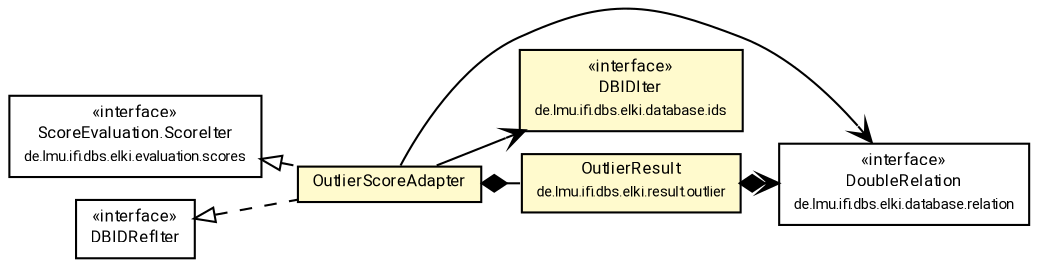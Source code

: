 #!/usr/local/bin/dot
#
# Class diagram 
# Generated by UMLGraph version R5_7_2-60-g0e99a6 (http://www.spinellis.gr/umlgraph/)
#

digraph G {
	graph [fontnames="svg"]
	edge [fontname="Roboto",fontsize=7,labelfontname="Roboto",labelfontsize=7,color="black"];
	node [fontname="Roboto",fontcolor="black",fontsize=8,shape=plaintext,margin=0,width=0,height=0];
	nodesep=0.15;
	ranksep=0.25;
	rankdir=LR;
	// de.lmu.ifi.dbs.elki.evaluation.scores.ScoreEvaluation.ScoreIter
	c7814557 [label=<<table title="de.lmu.ifi.dbs.elki.evaluation.scores.ScoreEvaluation.ScoreIter" border="0" cellborder="1" cellspacing="0" cellpadding="2" href="../ScoreEvaluation.ScoreIter.html" target="_parent">
		<tr><td><table border="0" cellspacing="0" cellpadding="1">
		<tr><td align="center" balign="center"> &#171;interface&#187; </td></tr>
		<tr><td align="center" balign="center"> <font face="Roboto">ScoreEvaluation.ScoreIter</font> </td></tr>
		<tr><td align="center" balign="center"> <font face="Roboto" point-size="7.0">de.lmu.ifi.dbs.elki.evaluation.scores</font> </td></tr>
		</table></td></tr>
		</table>>, URL="../ScoreEvaluation.ScoreIter.html"];
	// de.lmu.ifi.dbs.elki.evaluation.scores.adapter.DBIDRefIter
	c7814562 [label=<<table title="de.lmu.ifi.dbs.elki.evaluation.scores.adapter.DBIDRefIter" border="0" cellborder="1" cellspacing="0" cellpadding="2" href="DBIDRefIter.html" target="_parent">
		<tr><td><table border="0" cellspacing="0" cellpadding="1">
		<tr><td align="center" balign="center"> &#171;interface&#187; </td></tr>
		<tr><td align="center" balign="center"> <font face="Roboto">DBIDRefIter</font> </td></tr>
		</table></td></tr>
		</table>>, URL="DBIDRefIter.html"];
	// de.lmu.ifi.dbs.elki.database.relation.DoubleRelation
	c7814633 [label=<<table title="de.lmu.ifi.dbs.elki.database.relation.DoubleRelation" border="0" cellborder="1" cellspacing="0" cellpadding="2" href="../../../database/relation/DoubleRelation.html" target="_parent">
		<tr><td><table border="0" cellspacing="0" cellpadding="1">
		<tr><td align="center" balign="center"> &#171;interface&#187; </td></tr>
		<tr><td align="center" balign="center"> <font face="Roboto">DoubleRelation</font> </td></tr>
		<tr><td align="center" balign="center"> <font face="Roboto" point-size="7.0">de.lmu.ifi.dbs.elki.database.relation</font> </td></tr>
		</table></td></tr>
		</table>>, URL="../../../database/relation/DoubleRelation.html"];
	// de.lmu.ifi.dbs.elki.database.ids.DBIDIter
	c7814785 [label=<<table title="de.lmu.ifi.dbs.elki.database.ids.DBIDIter" border="0" cellborder="1" cellspacing="0" cellpadding="2" bgcolor="LemonChiffon" href="../../../database/ids/DBIDIter.html" target="_parent">
		<tr><td><table border="0" cellspacing="0" cellpadding="1">
		<tr><td align="center" balign="center"> &#171;interface&#187; </td></tr>
		<tr><td align="center" balign="center"> <font face="Roboto">DBIDIter</font> </td></tr>
		<tr><td align="center" balign="center"> <font face="Roboto" point-size="7.0">de.lmu.ifi.dbs.elki.database.ids</font> </td></tr>
		</table></td></tr>
		</table>>, URL="../../../database/ids/DBIDIter.html"];
	// de.lmu.ifi.dbs.elki.result.outlier.OutlierResult
	c7816381 [label=<<table title="de.lmu.ifi.dbs.elki.result.outlier.OutlierResult" border="0" cellborder="1" cellspacing="0" cellpadding="2" bgcolor="LemonChiffon" href="../../../result/outlier/OutlierResult.html" target="_parent">
		<tr><td><table border="0" cellspacing="0" cellpadding="1">
		<tr><td align="center" balign="center"> <font face="Roboto">OutlierResult</font> </td></tr>
		<tr><td align="center" balign="center"> <font face="Roboto" point-size="7.0">de.lmu.ifi.dbs.elki.result.outlier</font> </td></tr>
		</table></td></tr>
		</table>>, URL="../../../result/outlier/OutlierResult.html"];
	// de.lmu.ifi.dbs.elki.evaluation.scores.adapter.OutlierScoreAdapter
	c7816407 [label=<<table title="de.lmu.ifi.dbs.elki.evaluation.scores.adapter.OutlierScoreAdapter" border="0" cellborder="1" cellspacing="0" cellpadding="2" bgcolor="lemonChiffon" href="OutlierScoreAdapter.html" target="_parent">
		<tr><td><table border="0" cellspacing="0" cellpadding="1">
		<tr><td align="center" balign="center"> <font face="Roboto">OutlierScoreAdapter</font> </td></tr>
		</table></td></tr>
		</table>>, URL="OutlierScoreAdapter.html"];
	// de.lmu.ifi.dbs.elki.result.outlier.OutlierResult navcomposed de.lmu.ifi.dbs.elki.database.relation.DoubleRelation
	c7816381 -> c7814633 [arrowhead=open,arrowtail=diamond,dir=both,weight=5];
	// de.lmu.ifi.dbs.elki.evaluation.scores.adapter.OutlierScoreAdapter implements de.lmu.ifi.dbs.elki.evaluation.scores.ScoreEvaluation.ScoreIter
	c7814557 -> c7816407 [arrowtail=empty,style=dashed,dir=back,weight=9];
	// de.lmu.ifi.dbs.elki.evaluation.scores.adapter.OutlierScoreAdapter implements de.lmu.ifi.dbs.elki.evaluation.scores.adapter.DBIDRefIter
	c7814562 -> c7816407 [arrowtail=empty,style=dashed,dir=back,weight=9];
	// de.lmu.ifi.dbs.elki.evaluation.scores.adapter.OutlierScoreAdapter composed de.lmu.ifi.dbs.elki.result.outlier.OutlierResult
	c7816407 -> c7816381 [arrowhead=none,arrowtail=diamond,dir=back,weight=6];
	// de.lmu.ifi.dbs.elki.evaluation.scores.adapter.OutlierScoreAdapter navassoc de.lmu.ifi.dbs.elki.database.ids.DBIDIter
	c7816407 -> c7814785 [arrowhead=open,weight=1];
	// de.lmu.ifi.dbs.elki.evaluation.scores.adapter.OutlierScoreAdapter navassoc de.lmu.ifi.dbs.elki.database.relation.DoubleRelation
	c7816407 -> c7814633 [arrowhead=open,weight=1];
}

